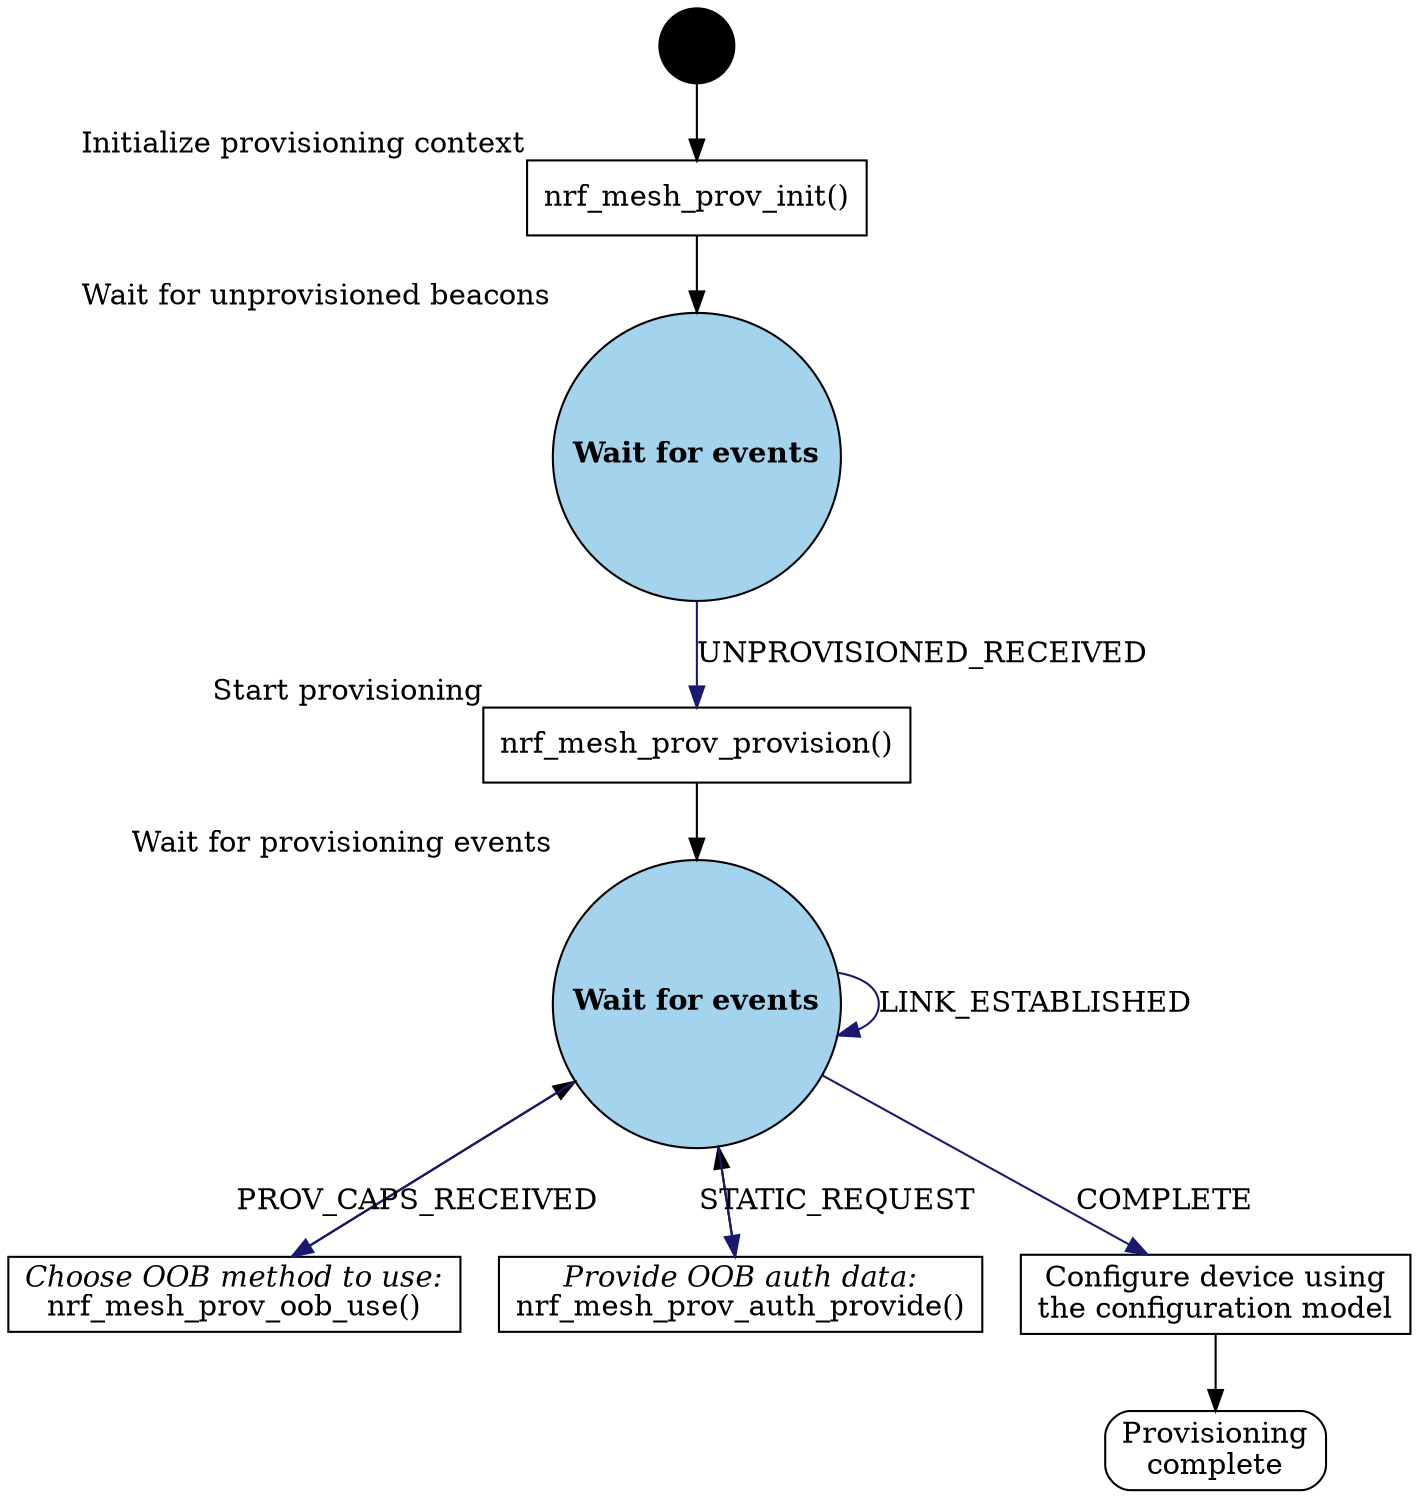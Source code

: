 digraph provisioner_application
{
    splines = line;
    ENTRY           [label = "", style = filled, fillcolor = black, shape = circle, height = 0.5, width = 0.5, fixedsize = true];

    node [shape=box];
    INITIALIZE      [label = "nrf_mesh_prov_init()", xlabel = "Initialize provisioning context"];
    PROVISION       [label = "nrf_mesh_prov_provision()", xlabel = "Start provisioning"];
    CAPS_SELECT     [label = <<i>Choose OOB method to use:</i><br />nrf_mesh_prov_oob_use()>];
    STATIC_AUTH     [label = <<i>Provide OOB auth data:</i><br />nrf_mesh_prov_auth_provide()>];
    SETUP_NETWORK   [label = "Configure device using\nthe configuration model", shape = box];
    COMPLETE        [label = "Provisioning\ncomplete", style = rounded];

    node [shape = circle, height = 1.4];
    WAIT_FOR_EVENTS  [label = <<b>Wait for events</b>>, xlabel = "Wait for unprovisioned beacons", fillcolor = "lightskyblue2", style = "filled"];
    WAIT_FOR_PROV_EVENTS [label = <<b>Wait for events</b>>, xlabel = "Wait for provisioning events", fillcolor = "lightskyblue2", style = "filled"];


    ENTRY -> INITIALIZE;
    INITIALIZE -> WAIT_FOR_EVENTS;

    WAIT_FOR_EVENTS -> PROVISION [label = "UNPROVISIONED_RECEIVED", color="midnightblue"];

    PROVISION -> WAIT_FOR_PROV_EVENTS;
    WAIT_FOR_PROV_EVENTS -> WAIT_FOR_PROV_EVENTS [label = "LINK_ESTABLISHED", color = "midnightblue"];

    WAIT_FOR_PROV_EVENTS -> CAPS_SELECT [label = "PROV_CAPS_RECEIVED", color = "midnightblue"];
    CAPS_SELECT -> WAIT_FOR_PROV_EVENTS;

    WAIT_FOR_PROV_EVENTS -> STATIC_AUTH [label = "STATIC_REQUEST", color = "midnightblue"];
    STATIC_AUTH -> WAIT_FOR_PROV_EVENTS;

    WAIT_FOR_PROV_EVENTS -> SETUP_NETWORK [label = "COMPLETE", color = "midnightblue"];
    SETUP_NETWORK -> COMPLETE;
}
